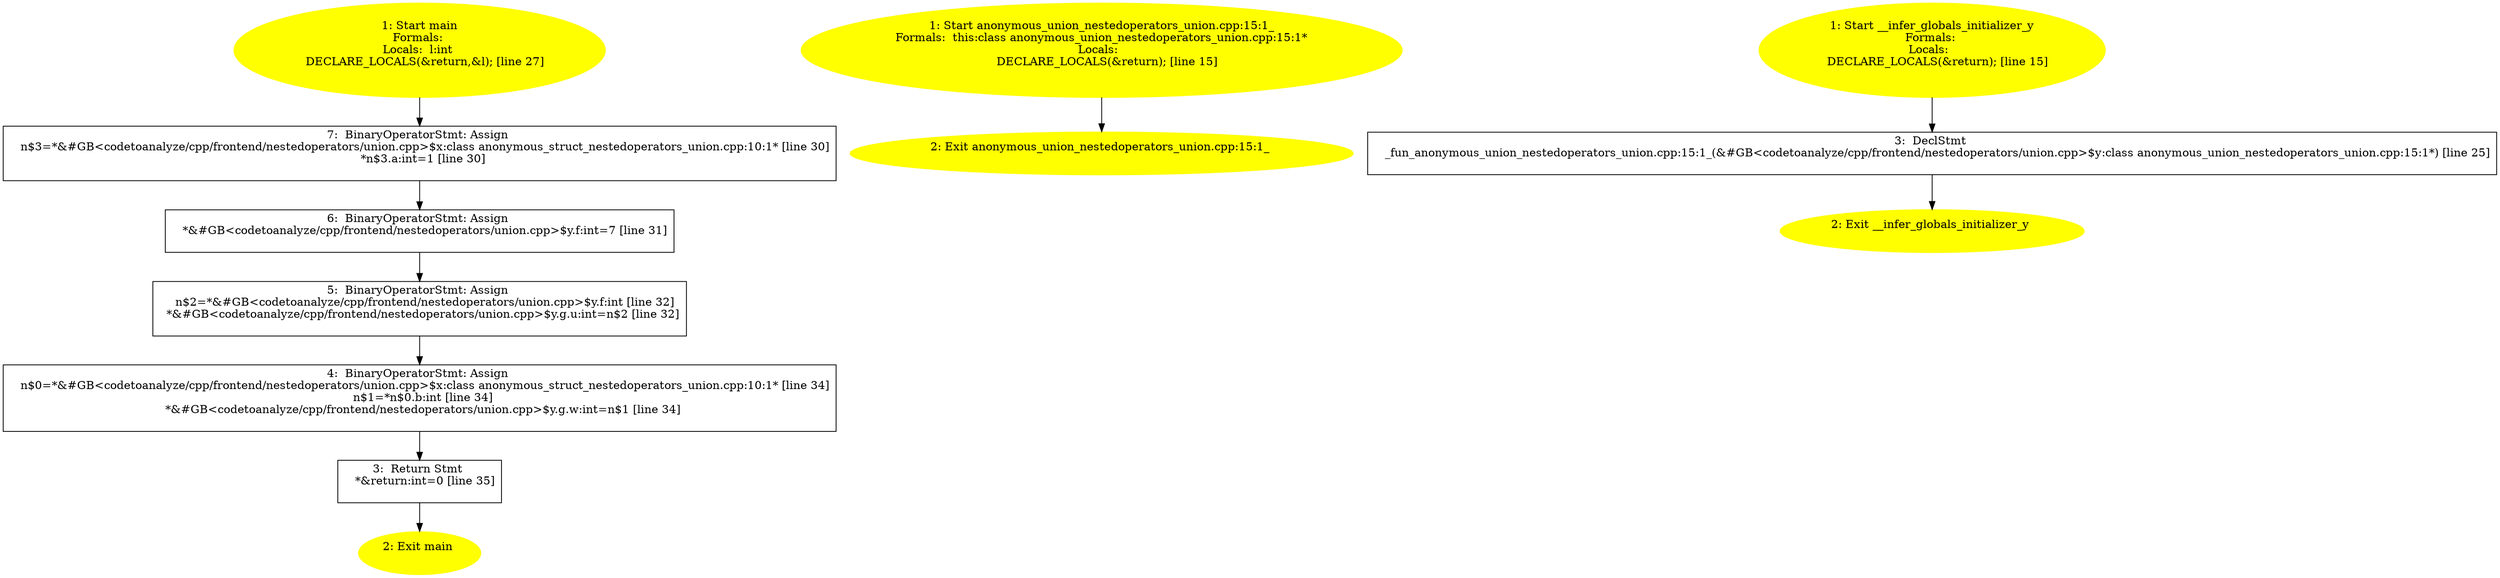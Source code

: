 /* @generated */
digraph iCFG {
"main.fad58de7366495db4650cfefac2fcd61_7" [label="7:  BinaryOperatorStmt: Assign \n   n$3=*&#GB<codetoanalyze/cpp/frontend/nestedoperators/union.cpp>$x:class anonymous_struct_nestedoperators_union.cpp:10:1* [line 30]\n  *n$3.a:int=1 [line 30]\n " shape="box"]
	

	 "main.fad58de7366495db4650cfefac2fcd61_7" -> "main.fad58de7366495db4650cfefac2fcd61_6" ;
"main.fad58de7366495db4650cfefac2fcd61_6" [label="6:  BinaryOperatorStmt: Assign \n   *&#GB<codetoanalyze/cpp/frontend/nestedoperators/union.cpp>$y.f:int=7 [line 31]\n " shape="box"]
	

	 "main.fad58de7366495db4650cfefac2fcd61_6" -> "main.fad58de7366495db4650cfefac2fcd61_5" ;
"main.fad58de7366495db4650cfefac2fcd61_5" [label="5:  BinaryOperatorStmt: Assign \n   n$2=*&#GB<codetoanalyze/cpp/frontend/nestedoperators/union.cpp>$y.f:int [line 32]\n  *&#GB<codetoanalyze/cpp/frontend/nestedoperators/union.cpp>$y.g.u:int=n$2 [line 32]\n " shape="box"]
	

	 "main.fad58de7366495db4650cfefac2fcd61_5" -> "main.fad58de7366495db4650cfefac2fcd61_4" ;
"main.fad58de7366495db4650cfefac2fcd61_4" [label="4:  BinaryOperatorStmt: Assign \n   n$0=*&#GB<codetoanalyze/cpp/frontend/nestedoperators/union.cpp>$x:class anonymous_struct_nestedoperators_union.cpp:10:1* [line 34]\n  n$1=*n$0.b:int [line 34]\n  *&#GB<codetoanalyze/cpp/frontend/nestedoperators/union.cpp>$y.g.w:int=n$1 [line 34]\n " shape="box"]
	

	 "main.fad58de7366495db4650cfefac2fcd61_4" -> "main.fad58de7366495db4650cfefac2fcd61_3" ;
"main.fad58de7366495db4650cfefac2fcd61_3" [label="3:  Return Stmt \n   *&return:int=0 [line 35]\n " shape="box"]
	

	 "main.fad58de7366495db4650cfefac2fcd61_3" -> "main.fad58de7366495db4650cfefac2fcd61_2" ;
"main.fad58de7366495db4650cfefac2fcd61_2" [label="2: Exit main \n  " color=yellow style=filled]
	

"main.fad58de7366495db4650cfefac2fcd61_1" [label="1: Start main\nFormals: \nLocals:  l:int \n   DECLARE_LOCALS(&return,&l); [line 27]\n " color=yellow style=filled]
	

	 "main.fad58de7366495db4650cfefac2fcd61_1" -> "main.fad58de7366495db4650cfefac2fcd61_7" ;
"anonymous_union_nestedoperators_union.cpp:15:1_{_ZN3$_0C1Ev}.a368a0a38a33cffb4fbe8f478ecc70a9_2" [label="2: Exit anonymous_union_nestedoperators_union.cpp:15:1_ \n  " color=yellow style=filled]
	

"anonymous_union_nestedoperators_union.cpp:15:1_{_ZN3$_0C1Ev}.a368a0a38a33cffb4fbe8f478ecc70a9_1" [label="1: Start anonymous_union_nestedoperators_union.cpp:15:1_\nFormals:  this:class anonymous_union_nestedoperators_union.cpp:15:1*\nLocals:  \n   DECLARE_LOCALS(&return); [line 15]\n " color=yellow style=filled]
	

	 "anonymous_union_nestedoperators_union.cpp:15:1_{_ZN3$_0C1Ev}.a368a0a38a33cffb4fbe8f478ecc70a9_1" -> "anonymous_union_nestedoperators_union.cpp:15:1_{_ZN3$_0C1Ev}.a368a0a38a33cffb4fbe8f478ecc70a9_2" ;
"__infer_globals_initializer_y.0ea250be2dd991733c9131c53abc3c54_3" [label="3:  DeclStmt \n   _fun_anonymous_union_nestedoperators_union.cpp:15:1_(&#GB<codetoanalyze/cpp/frontend/nestedoperators/union.cpp>$y:class anonymous_union_nestedoperators_union.cpp:15:1*) [line 25]\n " shape="box"]
	

	 "__infer_globals_initializer_y.0ea250be2dd991733c9131c53abc3c54_3" -> "__infer_globals_initializer_y.0ea250be2dd991733c9131c53abc3c54_2" ;
"__infer_globals_initializer_y.0ea250be2dd991733c9131c53abc3c54_2" [label="2: Exit __infer_globals_initializer_y \n  " color=yellow style=filled]
	

"__infer_globals_initializer_y.0ea250be2dd991733c9131c53abc3c54_1" [label="1: Start __infer_globals_initializer_y\nFormals: \nLocals:  \n   DECLARE_LOCALS(&return); [line 15]\n " color=yellow style=filled]
	

	 "__infer_globals_initializer_y.0ea250be2dd991733c9131c53abc3c54_1" -> "__infer_globals_initializer_y.0ea250be2dd991733c9131c53abc3c54_3" ;
}
